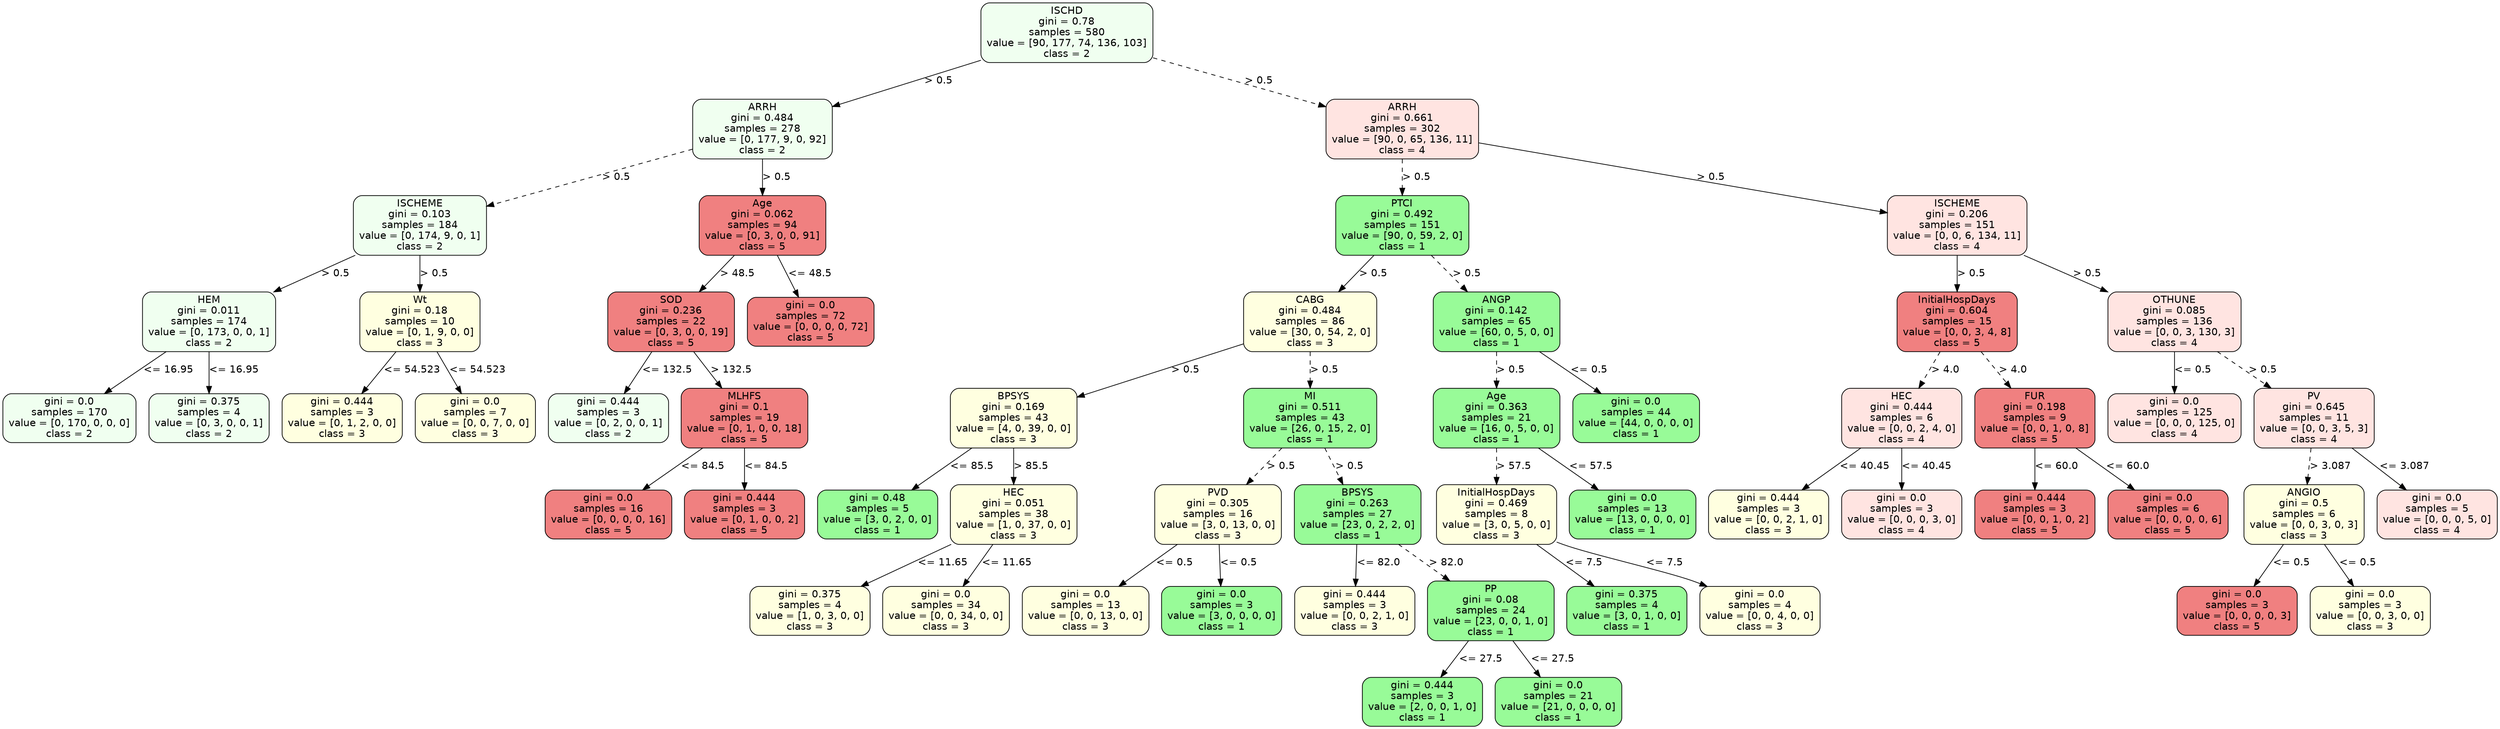 strict digraph Tree {
	graph [bb="0,0,2962.5,1006"];
	node [color=black,
		fontname=helvetica,
		label="\N",
		shape=box,
		style="filled, rounded"
	];
	edge [fontname=helvetica];
	0	[fillcolor=honeydew,
		height=1.1528,
		label="ISCHD\ngini = 0.78\nsamples = 580\nvalue = [90, 177, 74, 136, 103]\nclass = 2",
		pos="1246.5,964.5",
		width=2.7778];
	1	[fillcolor=honeydew,
		height=1.1528,
		label="ARRH\ngini = 0.484\nsamples = 278\nvalue = [0, 177, 9, 0, 92]\nclass = 2",
		pos="885.5,830.5",
		width=2.25];
	0 -> 1	[label="> 0.5",
		labelangle=45,
		labeldistance=2.5,
		lp="1093,897.5",
		op=">",
		param=0.5,
		pos="e,966.63,861.16 1146.4,926.91 1093.1,907.4 1028,883.6 976.15,864.64",
		style=solid];
	16	[fillcolor=mistyrose,
		height=1.1528,
		label="ARRH\ngini = 0.661\nsamples = 302\nvalue = [90, 0, 65, 136, 11]\nclass = 4",
		pos="1658.5,830.5",
		width=2.4583];
	0 -> 16	[label="> 0.5",
		labelangle=-45,
		labeldistance=2.5,
		lp="1481,897.5",
		op=">",
		param=0.5,
		pos="e,1569.7,859.94 1346.8,931.38 1411.6,910.62 1495.5,883.72 1560,863.07",
		style=dashed];
	2	[fillcolor=honeydew,
		height=1.1528,
		label="ISCHEME\ngini = 0.103\nsamples = 184\nvalue = [0, 174, 9, 0, 1]\nclass = 2",
		pos="494.5,696.5",
		width=2.1528];
	1 -> 2	[label="> 0.5",
		lp="718,763.5",
		op=">",
		param=0.5,
		pos="e,572.08,723.69 804.48,802.15 739.46,780.2 648.34,749.44 581.73,726.95",
		style=dashed];
	9	[fillcolor=lightcoral,
		height=1.1528,
		label="Age\ngini = 0.062\nsamples = 94\nvalue = [0, 3, 0, 0, 91]\nclass = 5",
		pos="885.5,696.5",
		width=2.0417];
	1 -> 9	[label="> 0.5",
		lp="901,763.5",
		op=">",
		param=0.5,
		pos="e,885.5,738.27 885.5,788.82 885.5,776.02 885.5,761.73 885.5,748.32",
		style=solid];
	3	[fillcolor=honeydew,
		height=1.1528,
		label="HEM\ngini = 0.011\nsamples = 174\nvalue = [0, 173, 0, 0, 1]\nclass = 2",
		pos="243.5,562.5",
		width=2.1528];
	2 -> 3	[label="> 0.5",
		lp="393,629.5",
		op=">",
		param=0.5,
		pos="e,320.8,604.15 417.49,655 389.79,640.43 358.37,623.91 329.92,608.95",
		style=solid];
	6	[fillcolor=lightyellow,
		height=1.1528,
		label="Wt\ngini = 0.18\nsamples = 10\nvalue = [0, 1, 9, 0, 0]\nclass = 3",
		pos="494.5,562.5",
		width=1.9444];
	2 -> 6	[label="> 0.5",
		lp="510,629.5",
		op=">",
		param=0.5,
		pos="e,494.5,604.27 494.5,654.82 494.5,642.02 494.5,627.73 494.5,614.32",
		style=solid];
	4	[fillcolor=honeydew,
		height=0.94444,
		label="gini = 0.0\nsamples = 170\nvalue = [0, 170, 0, 0, 0]\nclass = 2",
		pos="77.5,428.5",
		width=2.1528];
	3 -> 4	[label="<= 16.95",
		lp="193,495.5",
		op="<=",
		param=16.95,
		pos="e,119.04,462.53 192.34,520.82 171.57,504.3 147.66,485.29 127.05,468.9",
		style=solid];
	5	[fillcolor=honeydew,
		height=0.94444,
		label="gini = 0.375\nsamples = 4\nvalue = [0, 3, 0, 0, 1]\nclass = 2",
		pos="243.5,428.5",
		width=1.9444];
	3 -> 5	[label="<= 16.95",
		lp="271,495.5",
		op="<=",
		param=16.95,
		pos="e,243.5,462.74 243.5,520.82 243.5,505.68 243.5,488.44 243.5,473.05",
		style=solid];
	7	[fillcolor=lightyellow,
		height=0.94444,
		label="gini = 0.444\nsamples = 3\nvalue = [0, 1, 2, 0, 0]\nclass = 3",
		pos="401.5,428.5",
		width=1.9444];
	6 -> 7	[label="<= 54.523",
		lp="482.5,495.5",
		op="<=",
		param=54.523,
		pos="e,424.92,462.74 465.84,520.82 454.76,505.1 442.09,487.11 430.94,471.29",
		style=solid];
	8	[fillcolor=lightyellow,
		height=0.94444,
		label="gini = 0.0\nsamples = 7\nvalue = [0, 0, 7, 0, 0]\nclass = 3",
		pos="559.5,428.5",
		width=1.9444];
	6 -> 8	[label="<= 54.523",
		lp="560.5,495.5",
		op="<=",
		param=54.523,
		pos="e,543.13,462.74 514.53,520.82 522.2,505.24 530.97,487.45 538.71,471.73",
		style=solid];
	10	[fillcolor=lightcoral,
		height=1.1528,
		label="SOD\ngini = 0.236\nsamples = 22\nvalue = [0, 3, 0, 0, 19]\nclass = 5",
		pos="777.5,562.5",
		width=2.0417];
	9 -> 10	[label="> 48.5",
		lp="855,629.5",
		op=">",
		param=48.5,
		pos="e,810.86,604.27 852.22,654.82 841.23,641.39 828.9,626.32 817.47,612.35",
		style=solid];
	15	[fillcolor=lightcoral,
		height=0.94444,
		label="gini = 0.0\nsamples = 72\nvalue = [0, 0, 0, 0, 72]\nclass = 5",
		pos="942.5,562.5",
		width=2.0417];
	9 -> 15	[label="<= 48.5",
		lp="940,629.5",
		op="<=",
		param=48.5,
		pos="e,928.14,596.74 903.07,654.82 909.73,639.39 917.33,621.78 924.08,606.17",
		style=solid];
	11	[fillcolor=honeydew,
		height=0.94444,
		label="gini = 0.444\nsamples = 3\nvalue = [0, 2, 0, 0, 1]\nclass = 2",
		pos="717.5,428.5",
		width=1.9444];
	10 -> 11	[label="<= 132.5",
		lp="777,495.5",
		op="<=",
		param=132.5,
		pos="e,732.61,462.74 759.01,520.82 751.99,505.39 743.99,487.78 736.89,472.17",
		style=solid];
	12	[fillcolor=lightcoral,
		height=1.1528,
		label="MLHFS\ngini = 0.1\nsamples = 19\nvalue = [0, 1, 0, 0, 18]\nclass = 5",
		pos="879.5,428.5",
		width=2.0417];
	10 -> 12	[label="> 132.5",
		lp="855.5,495.5",
		op=">",
		param=132.5,
		pos="e,847.99,470.27 808.94,520.82 819.31,507.39 830.96,492.32 841.75,478.35",
		style=solid];
	13	[fillcolor=lightcoral,
		height=0.94444,
		label="gini = 0.0\nsamples = 16\nvalue = [0, 0, 0, 0, 16]\nclass = 5",
		pos="717.5,294.5",
		width=2.0417];
	12 -> 13	[label="<= 84.5",
		lp="827,361.5",
		op="<=",
		param=84.5,
		pos="e,758.04,328.53 829.57,386.82 809.3,370.3 785.97,351.29 765.86,334.9",
		style=solid];
	14	[fillcolor=lightcoral,
		height=0.94444,
		label="gini = 0.444\nsamples = 3\nvalue = [0, 1, 0, 0, 2]\nclass = 5",
		pos="879.5,294.5",
		width=1.9444];
	12 -> 14	[label="<= 84.5",
		lp="903,361.5",
		op="<=",
		param=84.5,
		pos="e,879.5,328.74 879.5,386.82 879.5,371.68 879.5,354.44 879.5,339.05",
		style=solid];
	17	[fillcolor=palegreen,
		height=1.1528,
		label="PTCI\ngini = 0.492\nsamples = 151\nvalue = [90, 0, 59, 2, 0]\nclass = 1",
		pos="1658.5,696.5",
		width=2.1528];
	16 -> 17	[label="> 0.5",
		lp="1674,763.5",
		op=">",
		param=0.5,
		pos="e,1658.5,738.27 1658.5,788.82 1658.5,776.02 1658.5,761.73 1658.5,748.32",
		style=dashed];
	40	[fillcolor=mistyrose,
		height=1.1528,
		label="ISCHEME\ngini = 0.206\nsamples = 151\nvalue = [0, 0, 6, 134, 11]\nclass = 4",
		pos="2318.5,696.5",
		width=2.25];
	16 -> 40	[label="> 0.5",
		lp="2024,763.5",
		op=">",
		param=0.5,
		pos="e,2237.3,713.75 1747.2,811.77 1872.5,786.69 2100.4,741.12 2227.2,715.76",
		style=solid];
	18	[fillcolor=lightyellow,
		height=1.1528,
		label="CABG\ngini = 0.484\nsamples = 86\nvalue = [30, 0, 54, 2, 0]\nclass = 3",
		pos="1548.5,562.5",
		width=2.1528];
	17 -> 18	[label="> 0.5",
		lp="1623,629.5",
		op=">",
		param=0.5,
		pos="e,1582.5,604.27 1624.6,654.82 1613.3,641.27 1600.6,626.04 1588.9,611.96",
		style=solid];
	33	[fillcolor=palegreen,
		height=1.1528,
		label="ANGP\ngini = 0.142\nsamples = 65\nvalue = [60, 0, 5, 0, 0]\nclass = 1",
		pos="1770.5,562.5",
		width=2.0417];
	17 -> 33	[label="> 0.5",
		lp="1734,629.5",
		op=">",
		param=0.5,
		pos="e,1735.9,604.27 1693,654.82 1704.5,641.27 1717.4,626.04 1729.4,611.96",
		style=dashed];
	19	[fillcolor=lightyellow,
		height=1.1528,
		label="BPSYS\ngini = 0.169\nsamples = 43\nvalue = [4, 0, 39, 0, 0]\nclass = 3",
		pos="1199.5,428.5",
		width=2.0417];
	18 -> 19	[label="> 0.5",
		lp="1400,495.5",
		op=">",
		param=0.5,
		pos="e,1273.3,457.4 1470.6,532.04 1414.9,510.96 1339.9,482.61 1283,461.07",
		style=solid];
	24	[fillcolor=palegreen,
		height=1.1528,
		label="MI\ngini = 0.511\nsamples = 43\nvalue = [26, 0, 15, 2, 0]\nclass = 1",
		pos="1548.5,428.5",
		width=2.1528];
	18 -> 24	[label="> 0.5",
		lp="1564,495.5",
		op=">",
		param=0.5,
		pos="e,1548.5,470.27 1548.5,520.82 1548.5,508.02 1548.5,493.73 1548.5,480.32",
		style=dashed];
	20	[fillcolor=palegreen,
		height=0.94444,
		label="gini = 0.48\nsamples = 5\nvalue = [3, 0, 2, 0, 0]\nclass = 1",
		pos="1037.5,294.5",
		width=1.9444];
	19 -> 20	[label="<= 85.5",
		lp="1147,361.5",
		op="<=",
		param=85.5,
		pos="e,1078,328.53 1149.6,386.82 1129.3,370.3 1106,351.29 1085.9,334.9",
		style=solid];
	21	[fillcolor=lightyellow,
		height=1.1528,
		label="HEC\ngini = 0.051\nsamples = 38\nvalue = [1, 0, 37, 0, 0]\nclass = 3",
		pos="1199.5,294.5",
		width=2.0417];
	19 -> 21	[label="> 85.5",
		lp="1219,361.5",
		op=">",
		param=85.5,
		pos="e,1199.5,336.27 1199.5,386.82 1199.5,374.02 1199.5,359.73 1199.5,346.32",
		style=solid];
	22	[fillcolor=lightyellow,
		height=0.94444,
		label="gini = 0.375\nsamples = 4\nvalue = [1, 0, 3, 0, 0]\nclass = 3",
		pos="956.5,160.5",
		width=1.9444];
	21 -> 22	[label="<= 11.65",
		lp="1113,227.5",
		op="<=",
		param=11.65,
		pos="e,1017.6,194.67 1125.9,253.54 1094.4,236.41 1057.7,216.5 1026.6,199.58",
		style=solid];
	23	[fillcolor=lightyellow,
		height=0.94444,
		label="gini = 0.0\nsamples = 34\nvalue = [0, 0, 34, 0, 0]\nclass = 3",
		pos="1118.5,160.5",
		width=2.0417];
	21 -> 23	[label="<= 11.65",
		lp="1189,227.5",
		op="<=",
		param=11.65,
		pos="e,1138.9,194.74 1174.5,252.82 1164.9,237.1 1153.9,219.11 1144.1,203.29",
		style=solid];
	25	[fillcolor=lightyellow,
		height=1.1528,
		label="PVD\ngini = 0.305\nsamples = 16\nvalue = [3, 0, 13, 0, 0]\nclass = 3",
		pos="1441.5,294.5",
		width=2.0417];
	24 -> 25	[label="> 0.5",
		lp="1514,361.5",
		op=">",
		param=0.5,
		pos="e,1474.6,336.27 1515.5,386.82 1504.6,373.39 1492.4,358.32 1481.1,344.35",
		style=dashed];
	28	[fillcolor=palegreen,
		height=1.1528,
		label="BPSYS\ngini = 0.263\nsamples = 27\nvalue = [23, 0, 2, 2, 0]\nclass = 1",
		pos="1606.5,294.5",
		width=2.0417];
	24 -> 28	[label="> 0.5",
		lp="1595,361.5",
		op=">",
		param=0.5,
		pos="e,1588.6,336.27 1566.4,386.82 1572.1,373.77 1578.5,359.17 1584.5,345.53",
		style=dashed];
	26	[fillcolor=lightyellow,
		height=0.94444,
		label="gini = 0.0\nsamples = 13\nvalue = [0, 0, 13, 0, 0]\nclass = 3",
		pos="1283.5,160.5",
		width=2.0417];
	25 -> 26	[label="<= 0.5",
		lp="1387.5,227.5",
		op="<=",
		param=0.5,
		pos="e,1323,194.53 1392.8,252.82 1373.1,236.37 1350.5,217.46 1330.9,201.12",
		style=solid];
	27	[fillcolor=palegreen,
		height=0.94444,
		label="gini = 0.0\nsamples = 3\nvalue = [3, 0, 0, 0, 0]\nclass = 1",
		pos="1445.5,160.5",
		width=1.9444];
	25 -> 27	[label="<= 0.5",
		lp="1464.5,227.5",
		op="<=",
		param=0.5,
		pos="e,1444.5,194.74 1442.7,252.82 1443.2,237.68 1443.7,220.44 1444.2,205.05",
		style=solid];
	29	[fillcolor=lightyellow,
		height=0.94444,
		label="gini = 0.444\nsamples = 3\nvalue = [0, 0, 2, 1, 0]\nclass = 3",
		pos="1603.5,160.5",
		width=1.9444];
	28 -> 29	[label="<= 82.0",
		lp="1629,227.5",
		op="<=",
		param=82.0,
		pos="e,1604.3,194.74 1605.6,252.82 1605.2,237.68 1604.8,220.44 1604.5,205.05",
		style=solid];
	30	[fillcolor=palegreen,
		height=1.1528,
		label="PP\ngini = 0.08\nsamples = 24\nvalue = [23, 0, 0, 1, 0]\nclass = 1",
		pos="1765.5,160.5",
		width=2.0417];
	28 -> 30	[label="> 82.0",
		lp="1711,227.5",
		op=">",
		param=82.0,
		pos="e,1716.7,202.05 1655.5,252.82 1672.4,238.83 1691.4,223.04 1708.8,208.59",
		style=dashed];
	31	[fillcolor=palegreen,
		height=0.94444,
		label="gini = 0.444\nsamples = 3\nvalue = [2, 0, 0, 1, 0]\nclass = 1",
		pos="1684.5,34",
		width=1.9444];
	30 -> 31	[label="<= 27.5",
		lp="1751,93.5",
		op="<=",
		param=27.5,
		pos="e,1706.2,68.379 1739,118.73 1730.3,105.35 1720.6,90.465 1711.8,76.995",
		style=solid];
	32	[fillcolor=palegreen,
		height=0.94444,
		label="gini = 0.0\nsamples = 21\nvalue = [21, 0, 0, 0, 0]\nclass = 1",
		pos="1846.5,34",
		width=2.0417];
	30 -> 32	[label="<= 27.5",
		lp="1837,93.5",
		op="<=",
		param=27.5,
		pos="e,1824.8,68.379 1792,118.73 1800.7,105.35 1810.4,90.465 1819.2,76.995",
		style=solid];
	34	[fillcolor=palegreen,
		height=1.1528,
		label="Age\ngini = 0.363\nsamples = 21\nvalue = [16, 0, 5, 0, 0]\nclass = 1",
		pos="1770.5,428.5",
		width=2.0417];
	33 -> 34	[label="> 0.5",
		lp="1786,495.5",
		op=">",
		param=0.5,
		pos="e,1770.5,470.27 1770.5,520.82 1770.5,508.02 1770.5,493.73 1770.5,480.32",
		style=dashed];
	39	[fillcolor=palegreen,
		height=0.94444,
		label="gini = 0.0\nsamples = 44\nvalue = [44, 0, 0, 0, 0]\nclass = 1",
		pos="1935.5,428.5",
		width=2.0417];
	33 -> 39	[label="<= 0.5",
		lp="1878.5,495.5",
		op="<=",
		param=0.5,
		pos="e,1894.2,462.53 1821.4,520.82 1842,504.3 1865.8,485.29 1886.2,468.9",
		style=solid];
	35	[fillcolor=lightyellow,
		height=1.1528,
		label="InitialHospDays\ngini = 0.469\nsamples = 8\nvalue = [3, 0, 5, 0, 0]\nclass = 3",
		pos="1770.5,294.5",
		width=1.9444];
	34 -> 35	[label="> 57.5",
		lp="1790,361.5",
		op=">",
		param=57.5,
		pos="e,1770.5,336.27 1770.5,386.82 1770.5,374.02 1770.5,359.73 1770.5,346.32",
		style=dashed];
	38	[fillcolor=palegreen,
		height=0.94444,
		label="gini = 0.0\nsamples = 13\nvalue = [13, 0, 0, 0, 0]\nclass = 1",
		pos="1932.5,294.5",
		width=2.0417];
	34 -> 38	[label="<= 57.5",
		lp="1880,361.5",
		op="<=",
		param=57.5,
		pos="e,1892,328.53 1820.4,386.82 1840.7,370.3 1864,351.29 1884.1,334.9",
		style=solid];
	36	[fillcolor=palegreen,
		height=0.94444,
		label="gini = 0.375\nsamples = 4\nvalue = [3, 0, 1, 0, 0]\nclass = 1",
		pos="1927.5,160.5",
		width=1.9444];
	35 -> 36	[label="<= 7.5",
		lp="1874.5,227.5",
		op="<=",
		param=7.5,
		pos="e,1888.2,194.53 1818.9,252.82 1838.4,236.37 1860.9,217.46 1880.4,201.12",
		style=solid];
	37	[fillcolor=lightyellow,
		height=0.94444,
		label="gini = 0.0\nsamples = 4\nvalue = [0, 0, 4, 0, 0]\nclass = 3",
		pos="2085.5,160.5",
		width=1.9444];
	35 -> 37	[label="<= 7.5",
		lp="1976.5,227.5",
		op="<=",
		param=7.5,
		pos="e,2023,194.7 1840.9,256.72 1843.8,255.43 1846.7,254.18 1849.5,253 1917.2,224.84 1938.8,230.16 2006.5,202 2008.9,201.02 2011.3,199.99 \
2013.7,198.93",
		style=solid];
	41	[fillcolor=lightcoral,
		height=1.1528,
		label="InitialHospDays\ngini = 0.604\nsamples = 15\nvalue = [0, 0, 3, 4, 8]\nclass = 5",
		pos="2318.5,562.5",
		width=1.9444];
	40 -> 41	[label="> 0.5",
		lp="2334,629.5",
		op=">",
		param=0.5,
		pos="e,2318.5,604.27 2318.5,654.82 2318.5,642.02 2318.5,627.73 2318.5,614.32",
		style=solid];
	48	[fillcolor=mistyrose,
		height=1.1528,
		label="OTHUNE\ngini = 0.085\nsamples = 136\nvalue = [0, 0, 3, 130, 3]\nclass = 4",
		pos="2576.5,562.5",
		width=2.1528];
	40 -> 48	[label="> 0.5",
		lp="2471,629.5",
		op=">",
		param=0.5,
		pos="e,2498.8,603.24 2397.7,655 2426.8,640.09 2459.9,623.14 2489.7,607.91",
		style=solid];
	42	[fillcolor=mistyrose,
		height=1.1528,
		label="HEC\ngini = 0.444\nsamples = 6\nvalue = [0, 0, 2, 4, 0]\nclass = 4",
		pos="2252.5,428.5",
		width=1.9444];
	41 -> 42	[label="> 4.0",
		lp="2303,495.5",
		op=">",
		param=4.0,
		pos="e,2272.9,470.27 2298.2,520.82 2291.6,507.77 2284.3,493.17 2277.5,479.53",
		style=dashed];
	45	[fillcolor=lightcoral,
		height=1.1528,
		label="FUR\ngini = 0.198\nsamples = 9\nvalue = [0, 0, 1, 0, 8]\nclass = 5",
		pos="2410.5,428.5",
		width=1.9444];
	41 -> 45	[label="> 4.0",
		lp="2383,495.5",
		op=">",
		param=4.0,
		pos="e,2382.1,470.27 2346.9,520.82 2356.1,507.52 2366.5,492.6 2376.2,478.74",
		style=dashed];
	43	[fillcolor=lightyellow,
		height=0.94444,
		label="gini = 0.444\nsamples = 3\nvalue = [0, 0, 2, 1, 0]\nclass = 3",
		pos="2094.5,294.5",
		width=1.9444];
	42 -> 43	[label="<= 40.45",
		lp="2206,361.5",
		op="<=",
		param=40.45,
		pos="e,2134,328.53 2203.8,386.82 2184.1,370.37 2161.5,351.46 2141.9,335.12",
		style=solid];
	44	[fillcolor=mistyrose,
		height=0.94444,
		label="gini = 0.0\nsamples = 3\nvalue = [0, 0, 0, 3, 0]\nclass = 4",
		pos="2252.5,294.5",
		width=1.9444];
	42 -> 44	[label="<= 40.45",
		lp="2280,361.5",
		op="<=",
		param=40.45,
		pos="e,2252.5,328.74 2252.5,386.82 2252.5,371.68 2252.5,354.44 2252.5,339.05",
		style=solid];
	46	[fillcolor=lightcoral,
		height=0.94444,
		label="gini = 0.444\nsamples = 3\nvalue = [0, 0, 1, 0, 2]\nclass = 5",
		pos="2410.5,294.5",
		width=1.9444];
	45 -> 46	[label="<= 60.0",
		lp="2434,361.5",
		op="<=",
		param=60.0,
		pos="e,2410.5,328.74 2410.5,386.82 2410.5,371.68 2410.5,354.44 2410.5,339.05",
		style=solid];
	47	[fillcolor=lightcoral,
		height=0.94444,
		label="gini = 0.0\nsamples = 6\nvalue = [0, 0, 0, 0, 6]\nclass = 5",
		pos="2568.5,294.5",
		width=1.9444];
	45 -> 47	[label="<= 60.0",
		lp="2518,361.5",
		op="<=",
		param=60.0,
		pos="e,2529,328.53 2459.2,386.82 2478.9,370.37 2501.5,351.46 2521.1,335.12",
		style=solid];
	49	[fillcolor=mistyrose,
		height=0.94444,
		label="gini = 0.0\nsamples = 125\nvalue = [0, 0, 0, 125, 0]\nclass = 4",
		pos="2576.5,428.5",
		width=2.1528];
	48 -> 49	[label="<= 0.5",
		lp="2596.5,495.5",
		op="<=",
		param=0.5,
		pos="e,2576.5,462.74 2576.5,520.82 2576.5,505.68 2576.5,488.44 2576.5,473.05",
		style=solid];
	50	[fillcolor=mistyrose,
		height=1.1528,
		label="PV\ngini = 0.645\nsamples = 11\nvalue = [0, 0, 3, 5, 3]\nclass = 4",
		pos="2742.5,428.5",
		width=1.9444];
	48 -> 50	[label="> 0.5",
		lp="2680,495.5",
		op=">",
		param=0.5,
		pos="e,2691.5,470.05 2627.7,520.82 2645.3,506.83 2665.1,491.04 2683.3,476.59",
		style=dashed];
	51	[fillcolor=lightyellow,
		height=1.1528,
		label="ANGIO\ngini = 0.5\nsamples = 6\nvalue = [0, 0, 3, 0, 3]\nclass = 3",
		pos="2734.5,294.5",
		width=1.9444];
	50 -> 51	[label="> 3.087",
		lp="2762.5,361.5",
		op=">",
		param=3.087,
		pos="e,2737,336.27 2740,386.82 2739.3,374.02 2738.4,359.73 2737.6,346.32",
		style=dashed];
	54	[fillcolor=mistyrose,
		height=0.94444,
		label="gini = 0.0\nsamples = 5\nvalue = [0, 0, 0, 5, 0]\nclass = 4",
		pos="2892.5,294.5",
		width=1.9444];
	50 -> 54	[label="<= 3.087",
		lp="2850,361.5",
		op="<=",
		param=3.087,
		pos="e,2854.7,328.74 2788.7,386.82 2807.3,370.51 2828.5,351.78 2847,335.54",
		style=solid];
	52	[fillcolor=lightcoral,
		height=0.94444,
		label="gini = 0.0\nsamples = 3\nvalue = [0, 0, 0, 0, 3]\nclass = 5",
		pos="2655.5,160.5",
		width=1.9444];
	51 -> 52	[label="<= 0.5",
		lp="2717.5,227.5",
		op="<=",
		param=0.5,
		pos="e,2675.4,194.74 2710.2,252.82 2700.8,237.24 2690.2,219.45 2680.8,203.73",
		style=solid];
	53	[fillcolor=lightyellow,
		height=0.94444,
		label="gini = 0.0\nsamples = 3\nvalue = [0, 0, 3, 0, 0]\nclass = 3",
		pos="2813.5,160.5",
		width=1.9444];
	51 -> 53	[label="<= 0.5",
		lp="2796.5,227.5",
		op="<=",
		param=0.5,
		pos="e,2793.6,194.74 2758.8,252.82 2768.2,237.24 2778.8,219.45 2788.2,203.73",
		style=solid];
}
